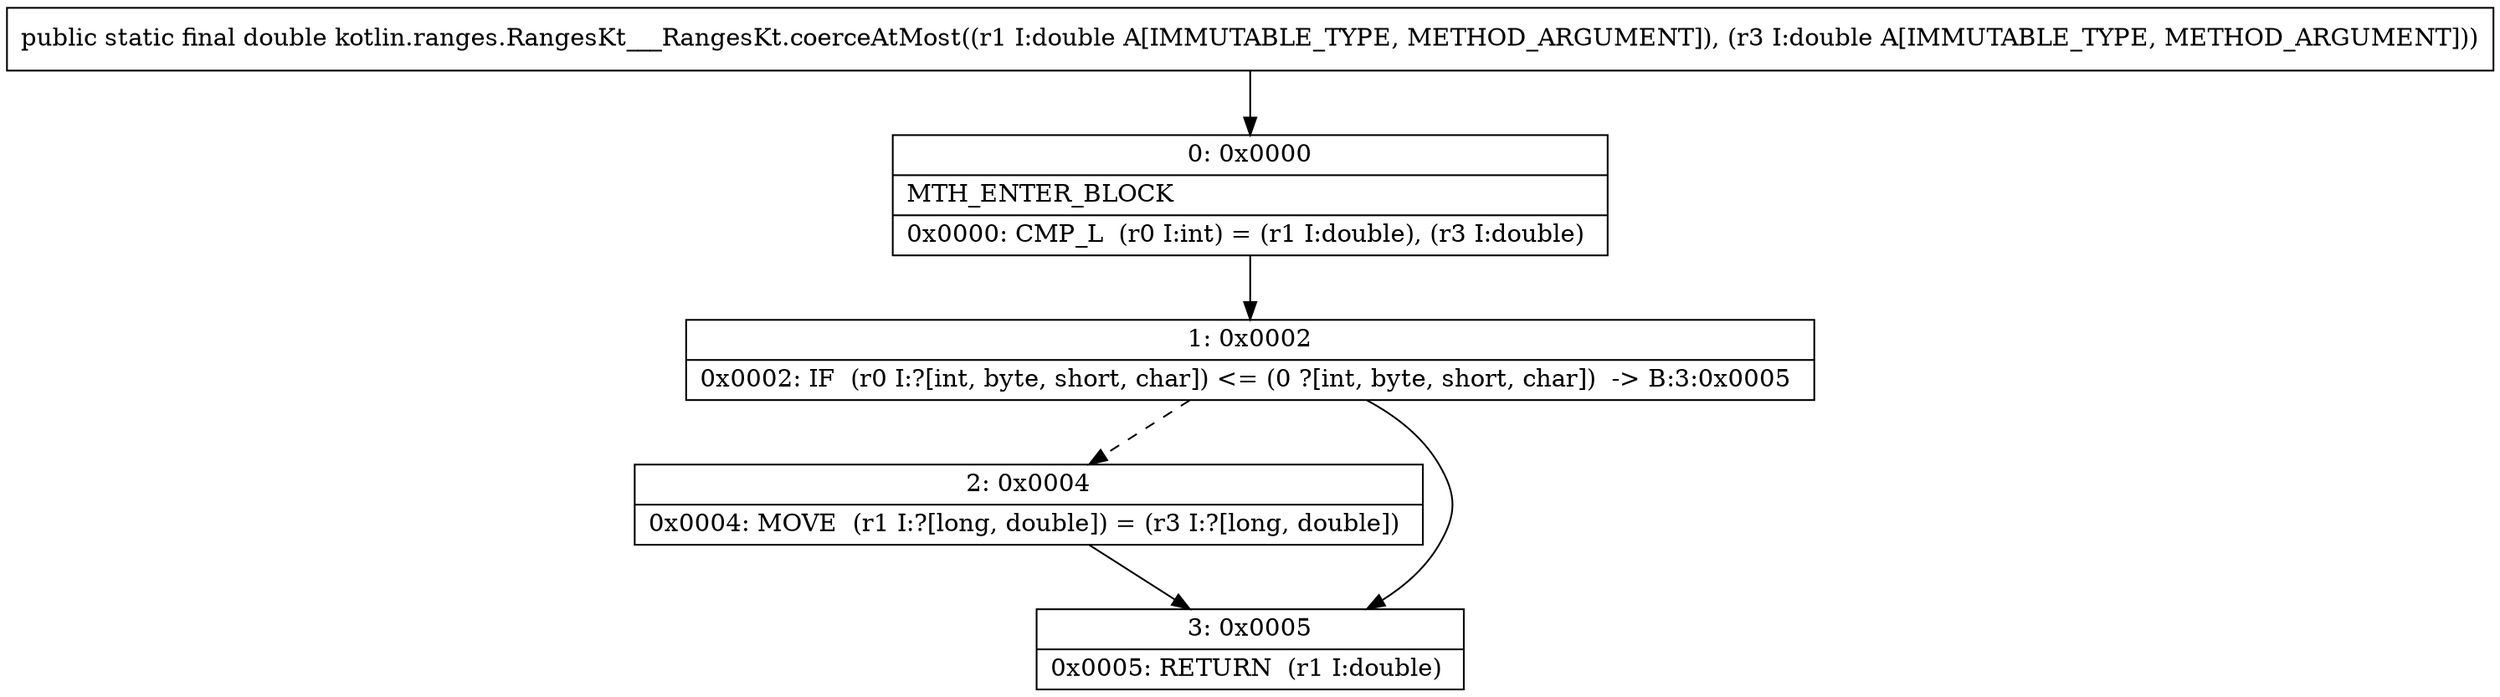 digraph "CFG forkotlin.ranges.RangesKt___RangesKt.coerceAtMost(DD)D" {
Node_0 [shape=record,label="{0\:\ 0x0000|MTH_ENTER_BLOCK\l|0x0000: CMP_L  (r0 I:int) = (r1 I:double), (r3 I:double) \l}"];
Node_1 [shape=record,label="{1\:\ 0x0002|0x0002: IF  (r0 I:?[int, byte, short, char]) \<= (0 ?[int, byte, short, char])  \-\> B:3:0x0005 \l}"];
Node_2 [shape=record,label="{2\:\ 0x0004|0x0004: MOVE  (r1 I:?[long, double]) = (r3 I:?[long, double]) \l}"];
Node_3 [shape=record,label="{3\:\ 0x0005|0x0005: RETURN  (r1 I:double) \l}"];
MethodNode[shape=record,label="{public static final double kotlin.ranges.RangesKt___RangesKt.coerceAtMost((r1 I:double A[IMMUTABLE_TYPE, METHOD_ARGUMENT]), (r3 I:double A[IMMUTABLE_TYPE, METHOD_ARGUMENT])) }"];
MethodNode -> Node_0;
Node_0 -> Node_1;
Node_1 -> Node_2[style=dashed];
Node_1 -> Node_3;
Node_2 -> Node_3;
}

